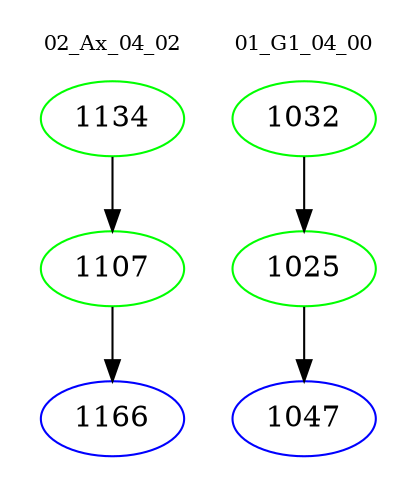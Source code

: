 digraph{
subgraph cluster_0 {
color = white
label = "02_Ax_04_02";
fontsize=10;
T0_1134 [label="1134", color="green"]
T0_1134 -> T0_1107 [color="black"]
T0_1107 [label="1107", color="green"]
T0_1107 -> T0_1166 [color="black"]
T0_1166 [label="1166", color="blue"]
}
subgraph cluster_1 {
color = white
label = "01_G1_04_00";
fontsize=10;
T1_1032 [label="1032", color="green"]
T1_1032 -> T1_1025 [color="black"]
T1_1025 [label="1025", color="green"]
T1_1025 -> T1_1047 [color="black"]
T1_1047 [label="1047", color="blue"]
}
}
